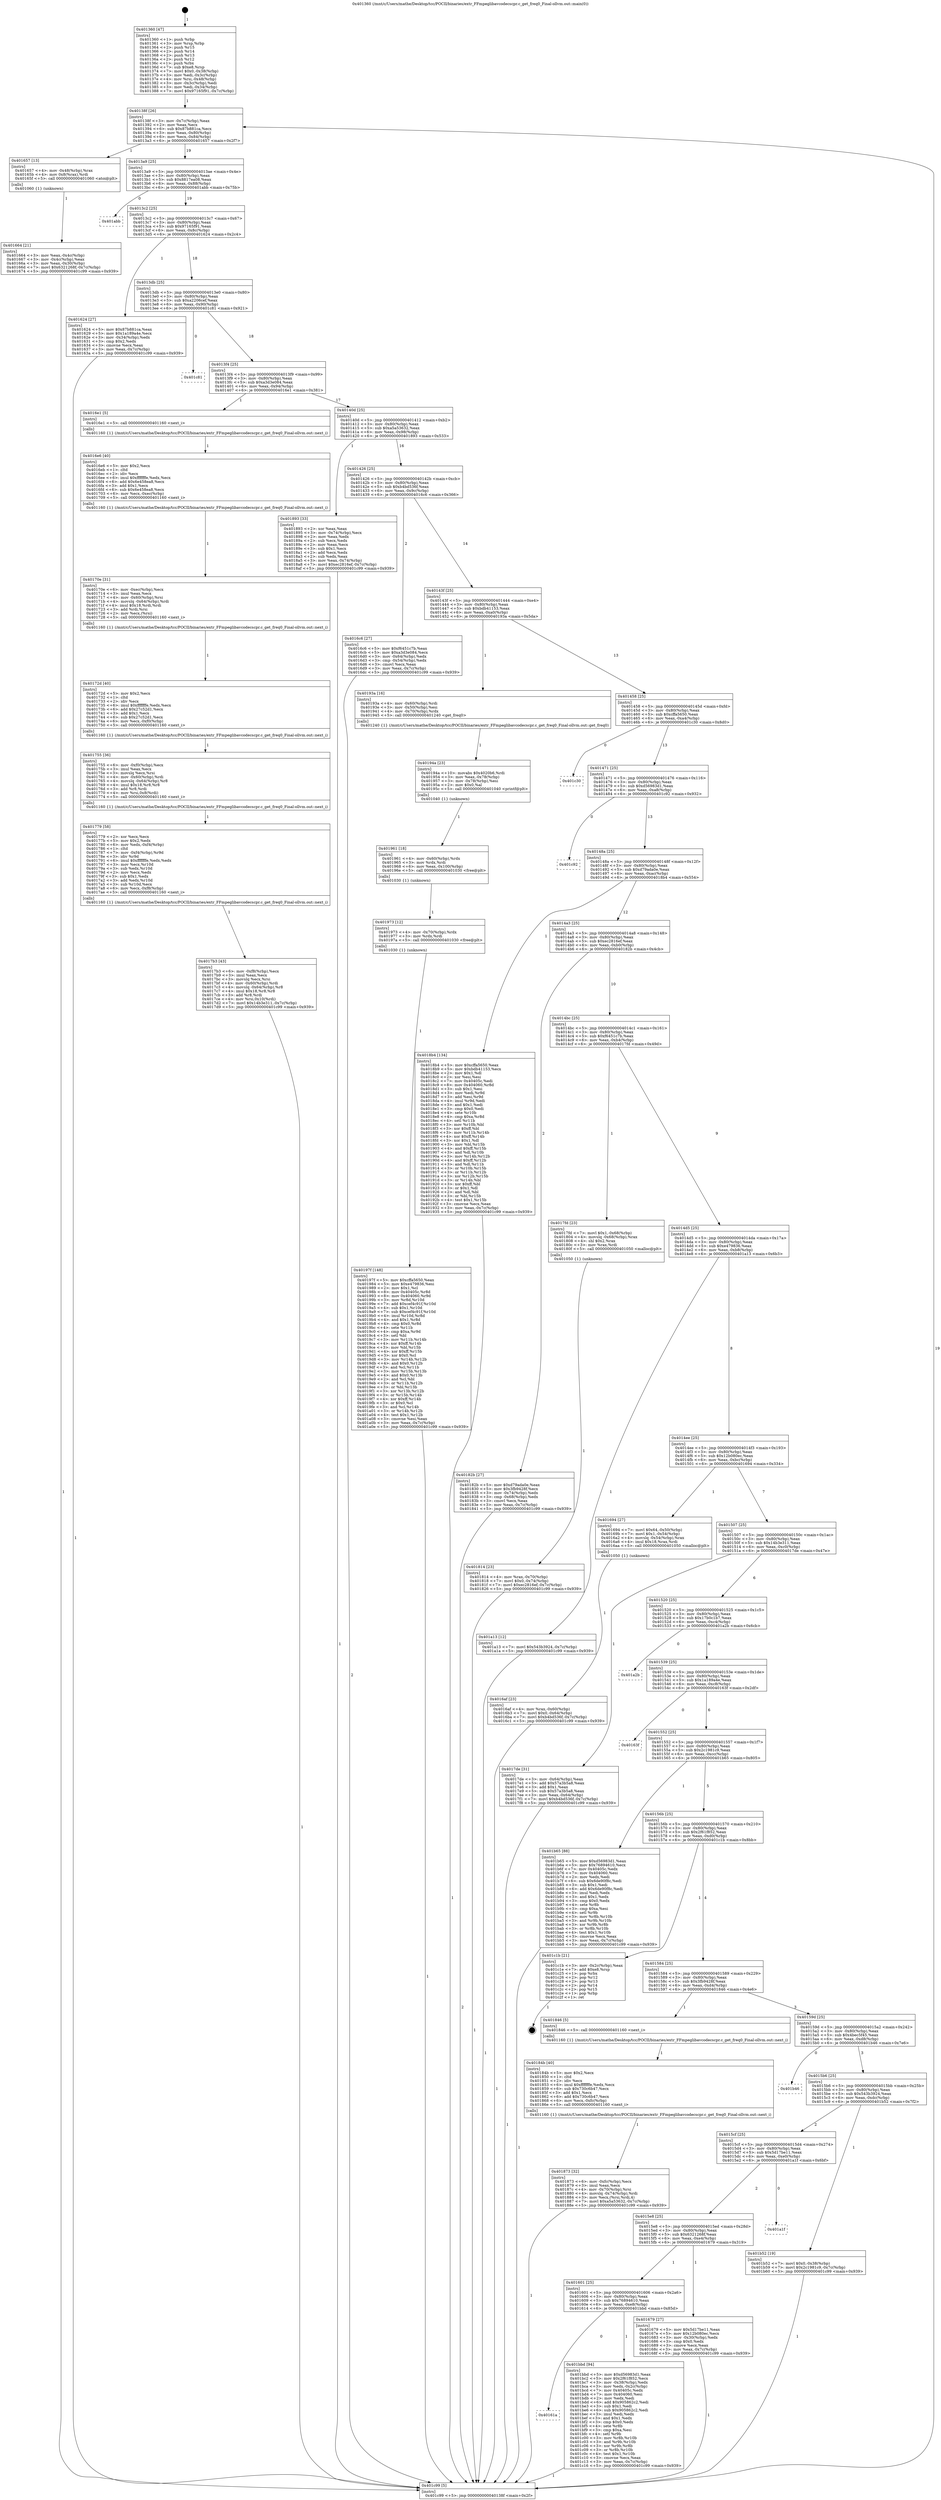digraph "0x401360" {
  label = "0x401360 (/mnt/c/Users/mathe/Desktop/tcc/POCII/binaries/extr_FFmpeglibavcodecscpr.c_get_freq0_Final-ollvm.out::main(0))"
  labelloc = "t"
  node[shape=record]

  Entry [label="",width=0.3,height=0.3,shape=circle,fillcolor=black,style=filled]
  "0x40138f" [label="{
     0x40138f [26]\l
     | [instrs]\l
     &nbsp;&nbsp;0x40138f \<+3\>: mov -0x7c(%rbp),%eax\l
     &nbsp;&nbsp;0x401392 \<+2\>: mov %eax,%ecx\l
     &nbsp;&nbsp;0x401394 \<+6\>: sub $0x87b881ca,%ecx\l
     &nbsp;&nbsp;0x40139a \<+3\>: mov %eax,-0x80(%rbp)\l
     &nbsp;&nbsp;0x40139d \<+6\>: mov %ecx,-0x84(%rbp)\l
     &nbsp;&nbsp;0x4013a3 \<+6\>: je 0000000000401657 \<main+0x2f7\>\l
  }"]
  "0x401657" [label="{
     0x401657 [13]\l
     | [instrs]\l
     &nbsp;&nbsp;0x401657 \<+4\>: mov -0x48(%rbp),%rax\l
     &nbsp;&nbsp;0x40165b \<+4\>: mov 0x8(%rax),%rdi\l
     &nbsp;&nbsp;0x40165f \<+5\>: call 0000000000401060 \<atoi@plt\>\l
     | [calls]\l
     &nbsp;&nbsp;0x401060 \{1\} (unknown)\l
  }"]
  "0x4013a9" [label="{
     0x4013a9 [25]\l
     | [instrs]\l
     &nbsp;&nbsp;0x4013a9 \<+5\>: jmp 00000000004013ae \<main+0x4e\>\l
     &nbsp;&nbsp;0x4013ae \<+3\>: mov -0x80(%rbp),%eax\l
     &nbsp;&nbsp;0x4013b1 \<+5\>: sub $0x8817ea08,%eax\l
     &nbsp;&nbsp;0x4013b6 \<+6\>: mov %eax,-0x88(%rbp)\l
     &nbsp;&nbsp;0x4013bc \<+6\>: je 0000000000401abb \<main+0x75b\>\l
  }"]
  Exit [label="",width=0.3,height=0.3,shape=circle,fillcolor=black,style=filled,peripheries=2]
  "0x401abb" [label="{
     0x401abb\l
  }", style=dashed]
  "0x4013c2" [label="{
     0x4013c2 [25]\l
     | [instrs]\l
     &nbsp;&nbsp;0x4013c2 \<+5\>: jmp 00000000004013c7 \<main+0x67\>\l
     &nbsp;&nbsp;0x4013c7 \<+3\>: mov -0x80(%rbp),%eax\l
     &nbsp;&nbsp;0x4013ca \<+5\>: sub $0x97165f91,%eax\l
     &nbsp;&nbsp;0x4013cf \<+6\>: mov %eax,-0x8c(%rbp)\l
     &nbsp;&nbsp;0x4013d5 \<+6\>: je 0000000000401624 \<main+0x2c4\>\l
  }"]
  "0x40161a" [label="{
     0x40161a\l
  }", style=dashed]
  "0x401624" [label="{
     0x401624 [27]\l
     | [instrs]\l
     &nbsp;&nbsp;0x401624 \<+5\>: mov $0x87b881ca,%eax\l
     &nbsp;&nbsp;0x401629 \<+5\>: mov $0x1a189a4e,%ecx\l
     &nbsp;&nbsp;0x40162e \<+3\>: mov -0x34(%rbp),%edx\l
     &nbsp;&nbsp;0x401631 \<+3\>: cmp $0x2,%edx\l
     &nbsp;&nbsp;0x401634 \<+3\>: cmovne %ecx,%eax\l
     &nbsp;&nbsp;0x401637 \<+3\>: mov %eax,-0x7c(%rbp)\l
     &nbsp;&nbsp;0x40163a \<+5\>: jmp 0000000000401c99 \<main+0x939\>\l
  }"]
  "0x4013db" [label="{
     0x4013db [25]\l
     | [instrs]\l
     &nbsp;&nbsp;0x4013db \<+5\>: jmp 00000000004013e0 \<main+0x80\>\l
     &nbsp;&nbsp;0x4013e0 \<+3\>: mov -0x80(%rbp),%eax\l
     &nbsp;&nbsp;0x4013e3 \<+5\>: sub $0xa2206cef,%eax\l
     &nbsp;&nbsp;0x4013e8 \<+6\>: mov %eax,-0x90(%rbp)\l
     &nbsp;&nbsp;0x4013ee \<+6\>: je 0000000000401c81 \<main+0x921\>\l
  }"]
  "0x401c99" [label="{
     0x401c99 [5]\l
     | [instrs]\l
     &nbsp;&nbsp;0x401c99 \<+5\>: jmp 000000000040138f \<main+0x2f\>\l
  }"]
  "0x401360" [label="{
     0x401360 [47]\l
     | [instrs]\l
     &nbsp;&nbsp;0x401360 \<+1\>: push %rbp\l
     &nbsp;&nbsp;0x401361 \<+3\>: mov %rsp,%rbp\l
     &nbsp;&nbsp;0x401364 \<+2\>: push %r15\l
     &nbsp;&nbsp;0x401366 \<+2\>: push %r14\l
     &nbsp;&nbsp;0x401368 \<+2\>: push %r13\l
     &nbsp;&nbsp;0x40136a \<+2\>: push %r12\l
     &nbsp;&nbsp;0x40136c \<+1\>: push %rbx\l
     &nbsp;&nbsp;0x40136d \<+7\>: sub $0xe8,%rsp\l
     &nbsp;&nbsp;0x401374 \<+7\>: movl $0x0,-0x38(%rbp)\l
     &nbsp;&nbsp;0x40137b \<+3\>: mov %edi,-0x3c(%rbp)\l
     &nbsp;&nbsp;0x40137e \<+4\>: mov %rsi,-0x48(%rbp)\l
     &nbsp;&nbsp;0x401382 \<+3\>: mov -0x3c(%rbp),%edi\l
     &nbsp;&nbsp;0x401385 \<+3\>: mov %edi,-0x34(%rbp)\l
     &nbsp;&nbsp;0x401388 \<+7\>: movl $0x97165f91,-0x7c(%rbp)\l
  }"]
  "0x401664" [label="{
     0x401664 [21]\l
     | [instrs]\l
     &nbsp;&nbsp;0x401664 \<+3\>: mov %eax,-0x4c(%rbp)\l
     &nbsp;&nbsp;0x401667 \<+3\>: mov -0x4c(%rbp),%eax\l
     &nbsp;&nbsp;0x40166a \<+3\>: mov %eax,-0x30(%rbp)\l
     &nbsp;&nbsp;0x40166d \<+7\>: movl $0x6321268f,-0x7c(%rbp)\l
     &nbsp;&nbsp;0x401674 \<+5\>: jmp 0000000000401c99 \<main+0x939\>\l
  }"]
  "0x401bbd" [label="{
     0x401bbd [94]\l
     | [instrs]\l
     &nbsp;&nbsp;0x401bbd \<+5\>: mov $0xd56983d1,%eax\l
     &nbsp;&nbsp;0x401bc2 \<+5\>: mov $0x2f61f852,%ecx\l
     &nbsp;&nbsp;0x401bc7 \<+3\>: mov -0x38(%rbp),%edx\l
     &nbsp;&nbsp;0x401bca \<+3\>: mov %edx,-0x2c(%rbp)\l
     &nbsp;&nbsp;0x401bcd \<+7\>: mov 0x40405c,%edx\l
     &nbsp;&nbsp;0x401bd4 \<+7\>: mov 0x404060,%esi\l
     &nbsp;&nbsp;0x401bdb \<+2\>: mov %edx,%edi\l
     &nbsp;&nbsp;0x401bdd \<+6\>: add $0x905862c2,%edi\l
     &nbsp;&nbsp;0x401be3 \<+3\>: sub $0x1,%edi\l
     &nbsp;&nbsp;0x401be6 \<+6\>: sub $0x905862c2,%edi\l
     &nbsp;&nbsp;0x401bec \<+3\>: imul %edi,%edx\l
     &nbsp;&nbsp;0x401bef \<+3\>: and $0x1,%edx\l
     &nbsp;&nbsp;0x401bf2 \<+3\>: cmp $0x0,%edx\l
     &nbsp;&nbsp;0x401bf5 \<+4\>: sete %r8b\l
     &nbsp;&nbsp;0x401bf9 \<+3\>: cmp $0xa,%esi\l
     &nbsp;&nbsp;0x401bfc \<+4\>: setl %r9b\l
     &nbsp;&nbsp;0x401c00 \<+3\>: mov %r8b,%r10b\l
     &nbsp;&nbsp;0x401c03 \<+3\>: and %r9b,%r10b\l
     &nbsp;&nbsp;0x401c06 \<+3\>: xor %r9b,%r8b\l
     &nbsp;&nbsp;0x401c09 \<+3\>: or %r8b,%r10b\l
     &nbsp;&nbsp;0x401c0c \<+4\>: test $0x1,%r10b\l
     &nbsp;&nbsp;0x401c10 \<+3\>: cmovne %ecx,%eax\l
     &nbsp;&nbsp;0x401c13 \<+3\>: mov %eax,-0x7c(%rbp)\l
     &nbsp;&nbsp;0x401c16 \<+5\>: jmp 0000000000401c99 \<main+0x939\>\l
  }"]
  "0x401c81" [label="{
     0x401c81\l
  }", style=dashed]
  "0x4013f4" [label="{
     0x4013f4 [25]\l
     | [instrs]\l
     &nbsp;&nbsp;0x4013f4 \<+5\>: jmp 00000000004013f9 \<main+0x99\>\l
     &nbsp;&nbsp;0x4013f9 \<+3\>: mov -0x80(%rbp),%eax\l
     &nbsp;&nbsp;0x4013fc \<+5\>: sub $0xa3d3e084,%eax\l
     &nbsp;&nbsp;0x401401 \<+6\>: mov %eax,-0x94(%rbp)\l
     &nbsp;&nbsp;0x401407 \<+6\>: je 00000000004016e1 \<main+0x381\>\l
  }"]
  "0x40197f" [label="{
     0x40197f [148]\l
     | [instrs]\l
     &nbsp;&nbsp;0x40197f \<+5\>: mov $0xcffa5650,%eax\l
     &nbsp;&nbsp;0x401984 \<+5\>: mov $0xe479836,%esi\l
     &nbsp;&nbsp;0x401989 \<+2\>: mov $0x1,%cl\l
     &nbsp;&nbsp;0x40198b \<+8\>: mov 0x40405c,%r8d\l
     &nbsp;&nbsp;0x401993 \<+8\>: mov 0x404060,%r9d\l
     &nbsp;&nbsp;0x40199b \<+3\>: mov %r8d,%r10d\l
     &nbsp;&nbsp;0x40199e \<+7\>: add $0xcef4c91f,%r10d\l
     &nbsp;&nbsp;0x4019a5 \<+4\>: sub $0x1,%r10d\l
     &nbsp;&nbsp;0x4019a9 \<+7\>: sub $0xcef4c91f,%r10d\l
     &nbsp;&nbsp;0x4019b0 \<+4\>: imul %r10d,%r8d\l
     &nbsp;&nbsp;0x4019b4 \<+4\>: and $0x1,%r8d\l
     &nbsp;&nbsp;0x4019b8 \<+4\>: cmp $0x0,%r8d\l
     &nbsp;&nbsp;0x4019bc \<+4\>: sete %r11b\l
     &nbsp;&nbsp;0x4019c0 \<+4\>: cmp $0xa,%r9d\l
     &nbsp;&nbsp;0x4019c4 \<+3\>: setl %bl\l
     &nbsp;&nbsp;0x4019c7 \<+3\>: mov %r11b,%r14b\l
     &nbsp;&nbsp;0x4019ca \<+4\>: xor $0xff,%r14b\l
     &nbsp;&nbsp;0x4019ce \<+3\>: mov %bl,%r15b\l
     &nbsp;&nbsp;0x4019d1 \<+4\>: xor $0xff,%r15b\l
     &nbsp;&nbsp;0x4019d5 \<+3\>: xor $0x0,%cl\l
     &nbsp;&nbsp;0x4019d8 \<+3\>: mov %r14b,%r12b\l
     &nbsp;&nbsp;0x4019db \<+4\>: and $0x0,%r12b\l
     &nbsp;&nbsp;0x4019df \<+3\>: and %cl,%r11b\l
     &nbsp;&nbsp;0x4019e2 \<+3\>: mov %r15b,%r13b\l
     &nbsp;&nbsp;0x4019e5 \<+4\>: and $0x0,%r13b\l
     &nbsp;&nbsp;0x4019e9 \<+2\>: and %cl,%bl\l
     &nbsp;&nbsp;0x4019eb \<+3\>: or %r11b,%r12b\l
     &nbsp;&nbsp;0x4019ee \<+3\>: or %bl,%r13b\l
     &nbsp;&nbsp;0x4019f1 \<+3\>: xor %r13b,%r12b\l
     &nbsp;&nbsp;0x4019f4 \<+3\>: or %r15b,%r14b\l
     &nbsp;&nbsp;0x4019f7 \<+4\>: xor $0xff,%r14b\l
     &nbsp;&nbsp;0x4019fb \<+3\>: or $0x0,%cl\l
     &nbsp;&nbsp;0x4019fe \<+3\>: and %cl,%r14b\l
     &nbsp;&nbsp;0x401a01 \<+3\>: or %r14b,%r12b\l
     &nbsp;&nbsp;0x401a04 \<+4\>: test $0x1,%r12b\l
     &nbsp;&nbsp;0x401a08 \<+3\>: cmovne %esi,%eax\l
     &nbsp;&nbsp;0x401a0b \<+3\>: mov %eax,-0x7c(%rbp)\l
     &nbsp;&nbsp;0x401a0e \<+5\>: jmp 0000000000401c99 \<main+0x939\>\l
  }"]
  "0x4016e1" [label="{
     0x4016e1 [5]\l
     | [instrs]\l
     &nbsp;&nbsp;0x4016e1 \<+5\>: call 0000000000401160 \<next_i\>\l
     | [calls]\l
     &nbsp;&nbsp;0x401160 \{1\} (/mnt/c/Users/mathe/Desktop/tcc/POCII/binaries/extr_FFmpeglibavcodecscpr.c_get_freq0_Final-ollvm.out::next_i)\l
  }"]
  "0x40140d" [label="{
     0x40140d [25]\l
     | [instrs]\l
     &nbsp;&nbsp;0x40140d \<+5\>: jmp 0000000000401412 \<main+0xb2\>\l
     &nbsp;&nbsp;0x401412 \<+3\>: mov -0x80(%rbp),%eax\l
     &nbsp;&nbsp;0x401415 \<+5\>: sub $0xa5a53632,%eax\l
     &nbsp;&nbsp;0x40141a \<+6\>: mov %eax,-0x98(%rbp)\l
     &nbsp;&nbsp;0x401420 \<+6\>: je 0000000000401893 \<main+0x533\>\l
  }"]
  "0x401973" [label="{
     0x401973 [12]\l
     | [instrs]\l
     &nbsp;&nbsp;0x401973 \<+4\>: mov -0x70(%rbp),%rdx\l
     &nbsp;&nbsp;0x401977 \<+3\>: mov %rdx,%rdi\l
     &nbsp;&nbsp;0x40197a \<+5\>: call 0000000000401030 \<free@plt\>\l
     | [calls]\l
     &nbsp;&nbsp;0x401030 \{1\} (unknown)\l
  }"]
  "0x401893" [label="{
     0x401893 [33]\l
     | [instrs]\l
     &nbsp;&nbsp;0x401893 \<+2\>: xor %eax,%eax\l
     &nbsp;&nbsp;0x401895 \<+3\>: mov -0x74(%rbp),%ecx\l
     &nbsp;&nbsp;0x401898 \<+2\>: mov %eax,%edx\l
     &nbsp;&nbsp;0x40189a \<+2\>: sub %ecx,%edx\l
     &nbsp;&nbsp;0x40189c \<+2\>: mov %eax,%ecx\l
     &nbsp;&nbsp;0x40189e \<+3\>: sub $0x1,%ecx\l
     &nbsp;&nbsp;0x4018a1 \<+2\>: add %ecx,%edx\l
     &nbsp;&nbsp;0x4018a3 \<+2\>: sub %edx,%eax\l
     &nbsp;&nbsp;0x4018a5 \<+3\>: mov %eax,-0x74(%rbp)\l
     &nbsp;&nbsp;0x4018a8 \<+7\>: movl $0xec2816ef,-0x7c(%rbp)\l
     &nbsp;&nbsp;0x4018af \<+5\>: jmp 0000000000401c99 \<main+0x939\>\l
  }"]
  "0x401426" [label="{
     0x401426 [25]\l
     | [instrs]\l
     &nbsp;&nbsp;0x401426 \<+5\>: jmp 000000000040142b \<main+0xcb\>\l
     &nbsp;&nbsp;0x40142b \<+3\>: mov -0x80(%rbp),%eax\l
     &nbsp;&nbsp;0x40142e \<+5\>: sub $0xb4bd536f,%eax\l
     &nbsp;&nbsp;0x401433 \<+6\>: mov %eax,-0x9c(%rbp)\l
     &nbsp;&nbsp;0x401439 \<+6\>: je 00000000004016c6 \<main+0x366\>\l
  }"]
  "0x401961" [label="{
     0x401961 [18]\l
     | [instrs]\l
     &nbsp;&nbsp;0x401961 \<+4\>: mov -0x60(%rbp),%rdx\l
     &nbsp;&nbsp;0x401965 \<+3\>: mov %rdx,%rdi\l
     &nbsp;&nbsp;0x401968 \<+6\>: mov %eax,-0x100(%rbp)\l
     &nbsp;&nbsp;0x40196e \<+5\>: call 0000000000401030 \<free@plt\>\l
     | [calls]\l
     &nbsp;&nbsp;0x401030 \{1\} (unknown)\l
  }"]
  "0x4016c6" [label="{
     0x4016c6 [27]\l
     | [instrs]\l
     &nbsp;&nbsp;0x4016c6 \<+5\>: mov $0xf6451c7b,%eax\l
     &nbsp;&nbsp;0x4016cb \<+5\>: mov $0xa3d3e084,%ecx\l
     &nbsp;&nbsp;0x4016d0 \<+3\>: mov -0x64(%rbp),%edx\l
     &nbsp;&nbsp;0x4016d3 \<+3\>: cmp -0x54(%rbp),%edx\l
     &nbsp;&nbsp;0x4016d6 \<+3\>: cmovl %ecx,%eax\l
     &nbsp;&nbsp;0x4016d9 \<+3\>: mov %eax,-0x7c(%rbp)\l
     &nbsp;&nbsp;0x4016dc \<+5\>: jmp 0000000000401c99 \<main+0x939\>\l
  }"]
  "0x40143f" [label="{
     0x40143f [25]\l
     | [instrs]\l
     &nbsp;&nbsp;0x40143f \<+5\>: jmp 0000000000401444 \<main+0xe4\>\l
     &nbsp;&nbsp;0x401444 \<+3\>: mov -0x80(%rbp),%eax\l
     &nbsp;&nbsp;0x401447 \<+5\>: sub $0xbdb41153,%eax\l
     &nbsp;&nbsp;0x40144c \<+6\>: mov %eax,-0xa0(%rbp)\l
     &nbsp;&nbsp;0x401452 \<+6\>: je 000000000040193a \<main+0x5da\>\l
  }"]
  "0x40194a" [label="{
     0x40194a [23]\l
     | [instrs]\l
     &nbsp;&nbsp;0x40194a \<+10\>: movabs $0x4020b6,%rdi\l
     &nbsp;&nbsp;0x401954 \<+3\>: mov %eax,-0x78(%rbp)\l
     &nbsp;&nbsp;0x401957 \<+3\>: mov -0x78(%rbp),%esi\l
     &nbsp;&nbsp;0x40195a \<+2\>: mov $0x0,%al\l
     &nbsp;&nbsp;0x40195c \<+5\>: call 0000000000401040 \<printf@plt\>\l
     | [calls]\l
     &nbsp;&nbsp;0x401040 \{1\} (unknown)\l
  }"]
  "0x40193a" [label="{
     0x40193a [16]\l
     | [instrs]\l
     &nbsp;&nbsp;0x40193a \<+4\>: mov -0x60(%rbp),%rdi\l
     &nbsp;&nbsp;0x40193e \<+3\>: mov -0x50(%rbp),%esi\l
     &nbsp;&nbsp;0x401941 \<+4\>: mov -0x70(%rbp),%rdx\l
     &nbsp;&nbsp;0x401945 \<+5\>: call 0000000000401240 \<get_freq0\>\l
     | [calls]\l
     &nbsp;&nbsp;0x401240 \{1\} (/mnt/c/Users/mathe/Desktop/tcc/POCII/binaries/extr_FFmpeglibavcodecscpr.c_get_freq0_Final-ollvm.out::get_freq0)\l
  }"]
  "0x401458" [label="{
     0x401458 [25]\l
     | [instrs]\l
     &nbsp;&nbsp;0x401458 \<+5\>: jmp 000000000040145d \<main+0xfd\>\l
     &nbsp;&nbsp;0x40145d \<+3\>: mov -0x80(%rbp),%eax\l
     &nbsp;&nbsp;0x401460 \<+5\>: sub $0xcffa5650,%eax\l
     &nbsp;&nbsp;0x401465 \<+6\>: mov %eax,-0xa4(%rbp)\l
     &nbsp;&nbsp;0x40146b \<+6\>: je 0000000000401c30 \<main+0x8d0\>\l
  }"]
  "0x401873" [label="{
     0x401873 [32]\l
     | [instrs]\l
     &nbsp;&nbsp;0x401873 \<+6\>: mov -0xfc(%rbp),%ecx\l
     &nbsp;&nbsp;0x401879 \<+3\>: imul %eax,%ecx\l
     &nbsp;&nbsp;0x40187c \<+4\>: mov -0x70(%rbp),%rsi\l
     &nbsp;&nbsp;0x401880 \<+4\>: movslq -0x74(%rbp),%rdi\l
     &nbsp;&nbsp;0x401884 \<+3\>: mov %ecx,(%rsi,%rdi,4)\l
     &nbsp;&nbsp;0x401887 \<+7\>: movl $0xa5a53632,-0x7c(%rbp)\l
     &nbsp;&nbsp;0x40188e \<+5\>: jmp 0000000000401c99 \<main+0x939\>\l
  }"]
  "0x401c30" [label="{
     0x401c30\l
  }", style=dashed]
  "0x401471" [label="{
     0x401471 [25]\l
     | [instrs]\l
     &nbsp;&nbsp;0x401471 \<+5\>: jmp 0000000000401476 \<main+0x116\>\l
     &nbsp;&nbsp;0x401476 \<+3\>: mov -0x80(%rbp),%eax\l
     &nbsp;&nbsp;0x401479 \<+5\>: sub $0xd56983d1,%eax\l
     &nbsp;&nbsp;0x40147e \<+6\>: mov %eax,-0xa8(%rbp)\l
     &nbsp;&nbsp;0x401484 \<+6\>: je 0000000000401c92 \<main+0x932\>\l
  }"]
  "0x40184b" [label="{
     0x40184b [40]\l
     | [instrs]\l
     &nbsp;&nbsp;0x40184b \<+5\>: mov $0x2,%ecx\l
     &nbsp;&nbsp;0x401850 \<+1\>: cltd\l
     &nbsp;&nbsp;0x401851 \<+2\>: idiv %ecx\l
     &nbsp;&nbsp;0x401853 \<+6\>: imul $0xfffffffe,%edx,%ecx\l
     &nbsp;&nbsp;0x401859 \<+6\>: sub $0x730c6b47,%ecx\l
     &nbsp;&nbsp;0x40185f \<+3\>: add $0x1,%ecx\l
     &nbsp;&nbsp;0x401862 \<+6\>: add $0x730c6b47,%ecx\l
     &nbsp;&nbsp;0x401868 \<+6\>: mov %ecx,-0xfc(%rbp)\l
     &nbsp;&nbsp;0x40186e \<+5\>: call 0000000000401160 \<next_i\>\l
     | [calls]\l
     &nbsp;&nbsp;0x401160 \{1\} (/mnt/c/Users/mathe/Desktop/tcc/POCII/binaries/extr_FFmpeglibavcodecscpr.c_get_freq0_Final-ollvm.out::next_i)\l
  }"]
  "0x401c92" [label="{
     0x401c92\l
  }", style=dashed]
  "0x40148a" [label="{
     0x40148a [25]\l
     | [instrs]\l
     &nbsp;&nbsp;0x40148a \<+5\>: jmp 000000000040148f \<main+0x12f\>\l
     &nbsp;&nbsp;0x40148f \<+3\>: mov -0x80(%rbp),%eax\l
     &nbsp;&nbsp;0x401492 \<+5\>: sub $0xd79ada0e,%eax\l
     &nbsp;&nbsp;0x401497 \<+6\>: mov %eax,-0xac(%rbp)\l
     &nbsp;&nbsp;0x40149d \<+6\>: je 00000000004018b4 \<main+0x554\>\l
  }"]
  "0x401814" [label="{
     0x401814 [23]\l
     | [instrs]\l
     &nbsp;&nbsp;0x401814 \<+4\>: mov %rax,-0x70(%rbp)\l
     &nbsp;&nbsp;0x401818 \<+7\>: movl $0x0,-0x74(%rbp)\l
     &nbsp;&nbsp;0x40181f \<+7\>: movl $0xec2816ef,-0x7c(%rbp)\l
     &nbsp;&nbsp;0x401826 \<+5\>: jmp 0000000000401c99 \<main+0x939\>\l
  }"]
  "0x4018b4" [label="{
     0x4018b4 [134]\l
     | [instrs]\l
     &nbsp;&nbsp;0x4018b4 \<+5\>: mov $0xcffa5650,%eax\l
     &nbsp;&nbsp;0x4018b9 \<+5\>: mov $0xbdb41153,%ecx\l
     &nbsp;&nbsp;0x4018be \<+2\>: mov $0x1,%dl\l
     &nbsp;&nbsp;0x4018c0 \<+2\>: xor %esi,%esi\l
     &nbsp;&nbsp;0x4018c2 \<+7\>: mov 0x40405c,%edi\l
     &nbsp;&nbsp;0x4018c9 \<+8\>: mov 0x404060,%r8d\l
     &nbsp;&nbsp;0x4018d1 \<+3\>: sub $0x1,%esi\l
     &nbsp;&nbsp;0x4018d4 \<+3\>: mov %edi,%r9d\l
     &nbsp;&nbsp;0x4018d7 \<+3\>: add %esi,%r9d\l
     &nbsp;&nbsp;0x4018da \<+4\>: imul %r9d,%edi\l
     &nbsp;&nbsp;0x4018de \<+3\>: and $0x1,%edi\l
     &nbsp;&nbsp;0x4018e1 \<+3\>: cmp $0x0,%edi\l
     &nbsp;&nbsp;0x4018e4 \<+4\>: sete %r10b\l
     &nbsp;&nbsp;0x4018e8 \<+4\>: cmp $0xa,%r8d\l
     &nbsp;&nbsp;0x4018ec \<+4\>: setl %r11b\l
     &nbsp;&nbsp;0x4018f0 \<+3\>: mov %r10b,%bl\l
     &nbsp;&nbsp;0x4018f3 \<+3\>: xor $0xff,%bl\l
     &nbsp;&nbsp;0x4018f6 \<+3\>: mov %r11b,%r14b\l
     &nbsp;&nbsp;0x4018f9 \<+4\>: xor $0xff,%r14b\l
     &nbsp;&nbsp;0x4018fd \<+3\>: xor $0x1,%dl\l
     &nbsp;&nbsp;0x401900 \<+3\>: mov %bl,%r15b\l
     &nbsp;&nbsp;0x401903 \<+4\>: and $0xff,%r15b\l
     &nbsp;&nbsp;0x401907 \<+3\>: and %dl,%r10b\l
     &nbsp;&nbsp;0x40190a \<+3\>: mov %r14b,%r12b\l
     &nbsp;&nbsp;0x40190d \<+4\>: and $0xff,%r12b\l
     &nbsp;&nbsp;0x401911 \<+3\>: and %dl,%r11b\l
     &nbsp;&nbsp;0x401914 \<+3\>: or %r10b,%r15b\l
     &nbsp;&nbsp;0x401917 \<+3\>: or %r11b,%r12b\l
     &nbsp;&nbsp;0x40191a \<+3\>: xor %r12b,%r15b\l
     &nbsp;&nbsp;0x40191d \<+3\>: or %r14b,%bl\l
     &nbsp;&nbsp;0x401920 \<+3\>: xor $0xff,%bl\l
     &nbsp;&nbsp;0x401923 \<+3\>: or $0x1,%dl\l
     &nbsp;&nbsp;0x401926 \<+2\>: and %dl,%bl\l
     &nbsp;&nbsp;0x401928 \<+3\>: or %bl,%r15b\l
     &nbsp;&nbsp;0x40192b \<+4\>: test $0x1,%r15b\l
     &nbsp;&nbsp;0x40192f \<+3\>: cmovne %ecx,%eax\l
     &nbsp;&nbsp;0x401932 \<+3\>: mov %eax,-0x7c(%rbp)\l
     &nbsp;&nbsp;0x401935 \<+5\>: jmp 0000000000401c99 \<main+0x939\>\l
  }"]
  "0x4014a3" [label="{
     0x4014a3 [25]\l
     | [instrs]\l
     &nbsp;&nbsp;0x4014a3 \<+5\>: jmp 00000000004014a8 \<main+0x148\>\l
     &nbsp;&nbsp;0x4014a8 \<+3\>: mov -0x80(%rbp),%eax\l
     &nbsp;&nbsp;0x4014ab \<+5\>: sub $0xec2816ef,%eax\l
     &nbsp;&nbsp;0x4014b0 \<+6\>: mov %eax,-0xb0(%rbp)\l
     &nbsp;&nbsp;0x4014b6 \<+6\>: je 000000000040182b \<main+0x4cb\>\l
  }"]
  "0x4017b3" [label="{
     0x4017b3 [43]\l
     | [instrs]\l
     &nbsp;&nbsp;0x4017b3 \<+6\>: mov -0xf8(%rbp),%ecx\l
     &nbsp;&nbsp;0x4017b9 \<+3\>: imul %eax,%ecx\l
     &nbsp;&nbsp;0x4017bc \<+3\>: movslq %ecx,%rsi\l
     &nbsp;&nbsp;0x4017bf \<+4\>: mov -0x60(%rbp),%rdi\l
     &nbsp;&nbsp;0x4017c3 \<+4\>: movslq -0x64(%rbp),%r8\l
     &nbsp;&nbsp;0x4017c7 \<+4\>: imul $0x18,%r8,%r8\l
     &nbsp;&nbsp;0x4017cb \<+3\>: add %r8,%rdi\l
     &nbsp;&nbsp;0x4017ce \<+4\>: mov %rsi,0x10(%rdi)\l
     &nbsp;&nbsp;0x4017d2 \<+7\>: movl $0x14b3e311,-0x7c(%rbp)\l
     &nbsp;&nbsp;0x4017d9 \<+5\>: jmp 0000000000401c99 \<main+0x939\>\l
  }"]
  "0x40182b" [label="{
     0x40182b [27]\l
     | [instrs]\l
     &nbsp;&nbsp;0x40182b \<+5\>: mov $0xd79ada0e,%eax\l
     &nbsp;&nbsp;0x401830 \<+5\>: mov $0x3fb9428f,%ecx\l
     &nbsp;&nbsp;0x401835 \<+3\>: mov -0x74(%rbp),%edx\l
     &nbsp;&nbsp;0x401838 \<+3\>: cmp -0x68(%rbp),%edx\l
     &nbsp;&nbsp;0x40183b \<+3\>: cmovl %ecx,%eax\l
     &nbsp;&nbsp;0x40183e \<+3\>: mov %eax,-0x7c(%rbp)\l
     &nbsp;&nbsp;0x401841 \<+5\>: jmp 0000000000401c99 \<main+0x939\>\l
  }"]
  "0x4014bc" [label="{
     0x4014bc [25]\l
     | [instrs]\l
     &nbsp;&nbsp;0x4014bc \<+5\>: jmp 00000000004014c1 \<main+0x161\>\l
     &nbsp;&nbsp;0x4014c1 \<+3\>: mov -0x80(%rbp),%eax\l
     &nbsp;&nbsp;0x4014c4 \<+5\>: sub $0xf6451c7b,%eax\l
     &nbsp;&nbsp;0x4014c9 \<+6\>: mov %eax,-0xb4(%rbp)\l
     &nbsp;&nbsp;0x4014cf \<+6\>: je 00000000004017fd \<main+0x49d\>\l
  }"]
  "0x401779" [label="{
     0x401779 [58]\l
     | [instrs]\l
     &nbsp;&nbsp;0x401779 \<+2\>: xor %ecx,%ecx\l
     &nbsp;&nbsp;0x40177b \<+5\>: mov $0x2,%edx\l
     &nbsp;&nbsp;0x401780 \<+6\>: mov %edx,-0xf4(%rbp)\l
     &nbsp;&nbsp;0x401786 \<+1\>: cltd\l
     &nbsp;&nbsp;0x401787 \<+7\>: mov -0xf4(%rbp),%r9d\l
     &nbsp;&nbsp;0x40178e \<+3\>: idiv %r9d\l
     &nbsp;&nbsp;0x401791 \<+6\>: imul $0xfffffffe,%edx,%edx\l
     &nbsp;&nbsp;0x401797 \<+3\>: mov %ecx,%r10d\l
     &nbsp;&nbsp;0x40179a \<+3\>: sub %edx,%r10d\l
     &nbsp;&nbsp;0x40179d \<+2\>: mov %ecx,%edx\l
     &nbsp;&nbsp;0x40179f \<+3\>: sub $0x1,%edx\l
     &nbsp;&nbsp;0x4017a2 \<+3\>: add %edx,%r10d\l
     &nbsp;&nbsp;0x4017a5 \<+3\>: sub %r10d,%ecx\l
     &nbsp;&nbsp;0x4017a8 \<+6\>: mov %ecx,-0xf8(%rbp)\l
     &nbsp;&nbsp;0x4017ae \<+5\>: call 0000000000401160 \<next_i\>\l
     | [calls]\l
     &nbsp;&nbsp;0x401160 \{1\} (/mnt/c/Users/mathe/Desktop/tcc/POCII/binaries/extr_FFmpeglibavcodecscpr.c_get_freq0_Final-ollvm.out::next_i)\l
  }"]
  "0x4017fd" [label="{
     0x4017fd [23]\l
     | [instrs]\l
     &nbsp;&nbsp;0x4017fd \<+7\>: movl $0x1,-0x68(%rbp)\l
     &nbsp;&nbsp;0x401804 \<+4\>: movslq -0x68(%rbp),%rax\l
     &nbsp;&nbsp;0x401808 \<+4\>: shl $0x2,%rax\l
     &nbsp;&nbsp;0x40180c \<+3\>: mov %rax,%rdi\l
     &nbsp;&nbsp;0x40180f \<+5\>: call 0000000000401050 \<malloc@plt\>\l
     | [calls]\l
     &nbsp;&nbsp;0x401050 \{1\} (unknown)\l
  }"]
  "0x4014d5" [label="{
     0x4014d5 [25]\l
     | [instrs]\l
     &nbsp;&nbsp;0x4014d5 \<+5\>: jmp 00000000004014da \<main+0x17a\>\l
     &nbsp;&nbsp;0x4014da \<+3\>: mov -0x80(%rbp),%eax\l
     &nbsp;&nbsp;0x4014dd \<+5\>: sub $0xe479836,%eax\l
     &nbsp;&nbsp;0x4014e2 \<+6\>: mov %eax,-0xb8(%rbp)\l
     &nbsp;&nbsp;0x4014e8 \<+6\>: je 0000000000401a13 \<main+0x6b3\>\l
  }"]
  "0x401755" [label="{
     0x401755 [36]\l
     | [instrs]\l
     &nbsp;&nbsp;0x401755 \<+6\>: mov -0xf0(%rbp),%ecx\l
     &nbsp;&nbsp;0x40175b \<+3\>: imul %eax,%ecx\l
     &nbsp;&nbsp;0x40175e \<+3\>: movslq %ecx,%rsi\l
     &nbsp;&nbsp;0x401761 \<+4\>: mov -0x60(%rbp),%rdi\l
     &nbsp;&nbsp;0x401765 \<+4\>: movslq -0x64(%rbp),%r8\l
     &nbsp;&nbsp;0x401769 \<+4\>: imul $0x18,%r8,%r8\l
     &nbsp;&nbsp;0x40176d \<+3\>: add %r8,%rdi\l
     &nbsp;&nbsp;0x401770 \<+4\>: mov %rsi,0x8(%rdi)\l
     &nbsp;&nbsp;0x401774 \<+5\>: call 0000000000401160 \<next_i\>\l
     | [calls]\l
     &nbsp;&nbsp;0x401160 \{1\} (/mnt/c/Users/mathe/Desktop/tcc/POCII/binaries/extr_FFmpeglibavcodecscpr.c_get_freq0_Final-ollvm.out::next_i)\l
  }"]
  "0x401a13" [label="{
     0x401a13 [12]\l
     | [instrs]\l
     &nbsp;&nbsp;0x401a13 \<+7\>: movl $0x543b3924,-0x7c(%rbp)\l
     &nbsp;&nbsp;0x401a1a \<+5\>: jmp 0000000000401c99 \<main+0x939\>\l
  }"]
  "0x4014ee" [label="{
     0x4014ee [25]\l
     | [instrs]\l
     &nbsp;&nbsp;0x4014ee \<+5\>: jmp 00000000004014f3 \<main+0x193\>\l
     &nbsp;&nbsp;0x4014f3 \<+3\>: mov -0x80(%rbp),%eax\l
     &nbsp;&nbsp;0x4014f6 \<+5\>: sub $0x12b080ec,%eax\l
     &nbsp;&nbsp;0x4014fb \<+6\>: mov %eax,-0xbc(%rbp)\l
     &nbsp;&nbsp;0x401501 \<+6\>: je 0000000000401694 \<main+0x334\>\l
  }"]
  "0x40172d" [label="{
     0x40172d [40]\l
     | [instrs]\l
     &nbsp;&nbsp;0x40172d \<+5\>: mov $0x2,%ecx\l
     &nbsp;&nbsp;0x401732 \<+1\>: cltd\l
     &nbsp;&nbsp;0x401733 \<+2\>: idiv %ecx\l
     &nbsp;&nbsp;0x401735 \<+6\>: imul $0xfffffffe,%edx,%ecx\l
     &nbsp;&nbsp;0x40173b \<+6\>: add $0x27c52d1,%ecx\l
     &nbsp;&nbsp;0x401741 \<+3\>: add $0x1,%ecx\l
     &nbsp;&nbsp;0x401744 \<+6\>: sub $0x27c52d1,%ecx\l
     &nbsp;&nbsp;0x40174a \<+6\>: mov %ecx,-0xf0(%rbp)\l
     &nbsp;&nbsp;0x401750 \<+5\>: call 0000000000401160 \<next_i\>\l
     | [calls]\l
     &nbsp;&nbsp;0x401160 \{1\} (/mnt/c/Users/mathe/Desktop/tcc/POCII/binaries/extr_FFmpeglibavcodecscpr.c_get_freq0_Final-ollvm.out::next_i)\l
  }"]
  "0x401694" [label="{
     0x401694 [27]\l
     | [instrs]\l
     &nbsp;&nbsp;0x401694 \<+7\>: movl $0x64,-0x50(%rbp)\l
     &nbsp;&nbsp;0x40169b \<+7\>: movl $0x1,-0x54(%rbp)\l
     &nbsp;&nbsp;0x4016a2 \<+4\>: movslq -0x54(%rbp),%rax\l
     &nbsp;&nbsp;0x4016a6 \<+4\>: imul $0x18,%rax,%rdi\l
     &nbsp;&nbsp;0x4016aa \<+5\>: call 0000000000401050 \<malloc@plt\>\l
     | [calls]\l
     &nbsp;&nbsp;0x401050 \{1\} (unknown)\l
  }"]
  "0x401507" [label="{
     0x401507 [25]\l
     | [instrs]\l
     &nbsp;&nbsp;0x401507 \<+5\>: jmp 000000000040150c \<main+0x1ac\>\l
     &nbsp;&nbsp;0x40150c \<+3\>: mov -0x80(%rbp),%eax\l
     &nbsp;&nbsp;0x40150f \<+5\>: sub $0x14b3e311,%eax\l
     &nbsp;&nbsp;0x401514 \<+6\>: mov %eax,-0xc0(%rbp)\l
     &nbsp;&nbsp;0x40151a \<+6\>: je 00000000004017de \<main+0x47e\>\l
  }"]
  "0x40170e" [label="{
     0x40170e [31]\l
     | [instrs]\l
     &nbsp;&nbsp;0x40170e \<+6\>: mov -0xec(%rbp),%ecx\l
     &nbsp;&nbsp;0x401714 \<+3\>: imul %eax,%ecx\l
     &nbsp;&nbsp;0x401717 \<+4\>: mov -0x60(%rbp),%rsi\l
     &nbsp;&nbsp;0x40171b \<+4\>: movslq -0x64(%rbp),%rdi\l
     &nbsp;&nbsp;0x40171f \<+4\>: imul $0x18,%rdi,%rdi\l
     &nbsp;&nbsp;0x401723 \<+3\>: add %rdi,%rsi\l
     &nbsp;&nbsp;0x401726 \<+2\>: mov %ecx,(%rsi)\l
     &nbsp;&nbsp;0x401728 \<+5\>: call 0000000000401160 \<next_i\>\l
     | [calls]\l
     &nbsp;&nbsp;0x401160 \{1\} (/mnt/c/Users/mathe/Desktop/tcc/POCII/binaries/extr_FFmpeglibavcodecscpr.c_get_freq0_Final-ollvm.out::next_i)\l
  }"]
  "0x4017de" [label="{
     0x4017de [31]\l
     | [instrs]\l
     &nbsp;&nbsp;0x4017de \<+3\>: mov -0x64(%rbp),%eax\l
     &nbsp;&nbsp;0x4017e1 \<+5\>: add $0x57a3b5a8,%eax\l
     &nbsp;&nbsp;0x4017e6 \<+3\>: add $0x1,%eax\l
     &nbsp;&nbsp;0x4017e9 \<+5\>: sub $0x57a3b5a8,%eax\l
     &nbsp;&nbsp;0x4017ee \<+3\>: mov %eax,-0x64(%rbp)\l
     &nbsp;&nbsp;0x4017f1 \<+7\>: movl $0xb4bd536f,-0x7c(%rbp)\l
     &nbsp;&nbsp;0x4017f8 \<+5\>: jmp 0000000000401c99 \<main+0x939\>\l
  }"]
  "0x401520" [label="{
     0x401520 [25]\l
     | [instrs]\l
     &nbsp;&nbsp;0x401520 \<+5\>: jmp 0000000000401525 \<main+0x1c5\>\l
     &nbsp;&nbsp;0x401525 \<+3\>: mov -0x80(%rbp),%eax\l
     &nbsp;&nbsp;0x401528 \<+5\>: sub $0x17b0c1b7,%eax\l
     &nbsp;&nbsp;0x40152d \<+6\>: mov %eax,-0xc4(%rbp)\l
     &nbsp;&nbsp;0x401533 \<+6\>: je 0000000000401a2b \<main+0x6cb\>\l
  }"]
  "0x4016e6" [label="{
     0x4016e6 [40]\l
     | [instrs]\l
     &nbsp;&nbsp;0x4016e6 \<+5\>: mov $0x2,%ecx\l
     &nbsp;&nbsp;0x4016eb \<+1\>: cltd\l
     &nbsp;&nbsp;0x4016ec \<+2\>: idiv %ecx\l
     &nbsp;&nbsp;0x4016ee \<+6\>: imul $0xfffffffe,%edx,%ecx\l
     &nbsp;&nbsp;0x4016f4 \<+6\>: add $0x6e458ea8,%ecx\l
     &nbsp;&nbsp;0x4016fa \<+3\>: add $0x1,%ecx\l
     &nbsp;&nbsp;0x4016fd \<+6\>: sub $0x6e458ea8,%ecx\l
     &nbsp;&nbsp;0x401703 \<+6\>: mov %ecx,-0xec(%rbp)\l
     &nbsp;&nbsp;0x401709 \<+5\>: call 0000000000401160 \<next_i\>\l
     | [calls]\l
     &nbsp;&nbsp;0x401160 \{1\} (/mnt/c/Users/mathe/Desktop/tcc/POCII/binaries/extr_FFmpeglibavcodecscpr.c_get_freq0_Final-ollvm.out::next_i)\l
  }"]
  "0x401a2b" [label="{
     0x401a2b\l
  }", style=dashed]
  "0x401539" [label="{
     0x401539 [25]\l
     | [instrs]\l
     &nbsp;&nbsp;0x401539 \<+5\>: jmp 000000000040153e \<main+0x1de\>\l
     &nbsp;&nbsp;0x40153e \<+3\>: mov -0x80(%rbp),%eax\l
     &nbsp;&nbsp;0x401541 \<+5\>: sub $0x1a189a4e,%eax\l
     &nbsp;&nbsp;0x401546 \<+6\>: mov %eax,-0xc8(%rbp)\l
     &nbsp;&nbsp;0x40154c \<+6\>: je 000000000040163f \<main+0x2df\>\l
  }"]
  "0x4016af" [label="{
     0x4016af [23]\l
     | [instrs]\l
     &nbsp;&nbsp;0x4016af \<+4\>: mov %rax,-0x60(%rbp)\l
     &nbsp;&nbsp;0x4016b3 \<+7\>: movl $0x0,-0x64(%rbp)\l
     &nbsp;&nbsp;0x4016ba \<+7\>: movl $0xb4bd536f,-0x7c(%rbp)\l
     &nbsp;&nbsp;0x4016c1 \<+5\>: jmp 0000000000401c99 \<main+0x939\>\l
  }"]
  "0x40163f" [label="{
     0x40163f\l
  }", style=dashed]
  "0x401552" [label="{
     0x401552 [25]\l
     | [instrs]\l
     &nbsp;&nbsp;0x401552 \<+5\>: jmp 0000000000401557 \<main+0x1f7\>\l
     &nbsp;&nbsp;0x401557 \<+3\>: mov -0x80(%rbp),%eax\l
     &nbsp;&nbsp;0x40155a \<+5\>: sub $0x2c1981c9,%eax\l
     &nbsp;&nbsp;0x40155f \<+6\>: mov %eax,-0xcc(%rbp)\l
     &nbsp;&nbsp;0x401565 \<+6\>: je 0000000000401b65 \<main+0x805\>\l
  }"]
  "0x401601" [label="{
     0x401601 [25]\l
     | [instrs]\l
     &nbsp;&nbsp;0x401601 \<+5\>: jmp 0000000000401606 \<main+0x2a6\>\l
     &nbsp;&nbsp;0x401606 \<+3\>: mov -0x80(%rbp),%eax\l
     &nbsp;&nbsp;0x401609 \<+5\>: sub $0x76894610,%eax\l
     &nbsp;&nbsp;0x40160e \<+6\>: mov %eax,-0xe8(%rbp)\l
     &nbsp;&nbsp;0x401614 \<+6\>: je 0000000000401bbd \<main+0x85d\>\l
  }"]
  "0x401b65" [label="{
     0x401b65 [88]\l
     | [instrs]\l
     &nbsp;&nbsp;0x401b65 \<+5\>: mov $0xd56983d1,%eax\l
     &nbsp;&nbsp;0x401b6a \<+5\>: mov $0x76894610,%ecx\l
     &nbsp;&nbsp;0x401b6f \<+7\>: mov 0x40405c,%edx\l
     &nbsp;&nbsp;0x401b76 \<+7\>: mov 0x404060,%esi\l
     &nbsp;&nbsp;0x401b7d \<+2\>: mov %edx,%edi\l
     &nbsp;&nbsp;0x401b7f \<+6\>: sub $0x6de90f8c,%edi\l
     &nbsp;&nbsp;0x401b85 \<+3\>: sub $0x1,%edi\l
     &nbsp;&nbsp;0x401b88 \<+6\>: add $0x6de90f8c,%edi\l
     &nbsp;&nbsp;0x401b8e \<+3\>: imul %edi,%edx\l
     &nbsp;&nbsp;0x401b91 \<+3\>: and $0x1,%edx\l
     &nbsp;&nbsp;0x401b94 \<+3\>: cmp $0x0,%edx\l
     &nbsp;&nbsp;0x401b97 \<+4\>: sete %r8b\l
     &nbsp;&nbsp;0x401b9b \<+3\>: cmp $0xa,%esi\l
     &nbsp;&nbsp;0x401b9e \<+4\>: setl %r9b\l
     &nbsp;&nbsp;0x401ba2 \<+3\>: mov %r8b,%r10b\l
     &nbsp;&nbsp;0x401ba5 \<+3\>: and %r9b,%r10b\l
     &nbsp;&nbsp;0x401ba8 \<+3\>: xor %r9b,%r8b\l
     &nbsp;&nbsp;0x401bab \<+3\>: or %r8b,%r10b\l
     &nbsp;&nbsp;0x401bae \<+4\>: test $0x1,%r10b\l
     &nbsp;&nbsp;0x401bb2 \<+3\>: cmovne %ecx,%eax\l
     &nbsp;&nbsp;0x401bb5 \<+3\>: mov %eax,-0x7c(%rbp)\l
     &nbsp;&nbsp;0x401bb8 \<+5\>: jmp 0000000000401c99 \<main+0x939\>\l
  }"]
  "0x40156b" [label="{
     0x40156b [25]\l
     | [instrs]\l
     &nbsp;&nbsp;0x40156b \<+5\>: jmp 0000000000401570 \<main+0x210\>\l
     &nbsp;&nbsp;0x401570 \<+3\>: mov -0x80(%rbp),%eax\l
     &nbsp;&nbsp;0x401573 \<+5\>: sub $0x2f61f852,%eax\l
     &nbsp;&nbsp;0x401578 \<+6\>: mov %eax,-0xd0(%rbp)\l
     &nbsp;&nbsp;0x40157e \<+6\>: je 0000000000401c1b \<main+0x8bb\>\l
  }"]
  "0x401679" [label="{
     0x401679 [27]\l
     | [instrs]\l
     &nbsp;&nbsp;0x401679 \<+5\>: mov $0x5d17be11,%eax\l
     &nbsp;&nbsp;0x40167e \<+5\>: mov $0x12b080ec,%ecx\l
     &nbsp;&nbsp;0x401683 \<+3\>: mov -0x30(%rbp),%edx\l
     &nbsp;&nbsp;0x401686 \<+3\>: cmp $0x0,%edx\l
     &nbsp;&nbsp;0x401689 \<+3\>: cmove %ecx,%eax\l
     &nbsp;&nbsp;0x40168c \<+3\>: mov %eax,-0x7c(%rbp)\l
     &nbsp;&nbsp;0x40168f \<+5\>: jmp 0000000000401c99 \<main+0x939\>\l
  }"]
  "0x401c1b" [label="{
     0x401c1b [21]\l
     | [instrs]\l
     &nbsp;&nbsp;0x401c1b \<+3\>: mov -0x2c(%rbp),%eax\l
     &nbsp;&nbsp;0x401c1e \<+7\>: add $0xe8,%rsp\l
     &nbsp;&nbsp;0x401c25 \<+1\>: pop %rbx\l
     &nbsp;&nbsp;0x401c26 \<+2\>: pop %r12\l
     &nbsp;&nbsp;0x401c28 \<+2\>: pop %r13\l
     &nbsp;&nbsp;0x401c2a \<+2\>: pop %r14\l
     &nbsp;&nbsp;0x401c2c \<+2\>: pop %r15\l
     &nbsp;&nbsp;0x401c2e \<+1\>: pop %rbp\l
     &nbsp;&nbsp;0x401c2f \<+1\>: ret\l
  }"]
  "0x401584" [label="{
     0x401584 [25]\l
     | [instrs]\l
     &nbsp;&nbsp;0x401584 \<+5\>: jmp 0000000000401589 \<main+0x229\>\l
     &nbsp;&nbsp;0x401589 \<+3\>: mov -0x80(%rbp),%eax\l
     &nbsp;&nbsp;0x40158c \<+5\>: sub $0x3fb9428f,%eax\l
     &nbsp;&nbsp;0x401591 \<+6\>: mov %eax,-0xd4(%rbp)\l
     &nbsp;&nbsp;0x401597 \<+6\>: je 0000000000401846 \<main+0x4e6\>\l
  }"]
  "0x4015e8" [label="{
     0x4015e8 [25]\l
     | [instrs]\l
     &nbsp;&nbsp;0x4015e8 \<+5\>: jmp 00000000004015ed \<main+0x28d\>\l
     &nbsp;&nbsp;0x4015ed \<+3\>: mov -0x80(%rbp),%eax\l
     &nbsp;&nbsp;0x4015f0 \<+5\>: sub $0x6321268f,%eax\l
     &nbsp;&nbsp;0x4015f5 \<+6\>: mov %eax,-0xe4(%rbp)\l
     &nbsp;&nbsp;0x4015fb \<+6\>: je 0000000000401679 \<main+0x319\>\l
  }"]
  "0x401846" [label="{
     0x401846 [5]\l
     | [instrs]\l
     &nbsp;&nbsp;0x401846 \<+5\>: call 0000000000401160 \<next_i\>\l
     | [calls]\l
     &nbsp;&nbsp;0x401160 \{1\} (/mnt/c/Users/mathe/Desktop/tcc/POCII/binaries/extr_FFmpeglibavcodecscpr.c_get_freq0_Final-ollvm.out::next_i)\l
  }"]
  "0x40159d" [label="{
     0x40159d [25]\l
     | [instrs]\l
     &nbsp;&nbsp;0x40159d \<+5\>: jmp 00000000004015a2 \<main+0x242\>\l
     &nbsp;&nbsp;0x4015a2 \<+3\>: mov -0x80(%rbp),%eax\l
     &nbsp;&nbsp;0x4015a5 \<+5\>: sub $0x4bec5f45,%eax\l
     &nbsp;&nbsp;0x4015aa \<+6\>: mov %eax,-0xd8(%rbp)\l
     &nbsp;&nbsp;0x4015b0 \<+6\>: je 0000000000401b46 \<main+0x7e6\>\l
  }"]
  "0x401a1f" [label="{
     0x401a1f\l
  }", style=dashed]
  "0x401b46" [label="{
     0x401b46\l
  }", style=dashed]
  "0x4015b6" [label="{
     0x4015b6 [25]\l
     | [instrs]\l
     &nbsp;&nbsp;0x4015b6 \<+5\>: jmp 00000000004015bb \<main+0x25b\>\l
     &nbsp;&nbsp;0x4015bb \<+3\>: mov -0x80(%rbp),%eax\l
     &nbsp;&nbsp;0x4015be \<+5\>: sub $0x543b3924,%eax\l
     &nbsp;&nbsp;0x4015c3 \<+6\>: mov %eax,-0xdc(%rbp)\l
     &nbsp;&nbsp;0x4015c9 \<+6\>: je 0000000000401b52 \<main+0x7f2\>\l
  }"]
  "0x4015cf" [label="{
     0x4015cf [25]\l
     | [instrs]\l
     &nbsp;&nbsp;0x4015cf \<+5\>: jmp 00000000004015d4 \<main+0x274\>\l
     &nbsp;&nbsp;0x4015d4 \<+3\>: mov -0x80(%rbp),%eax\l
     &nbsp;&nbsp;0x4015d7 \<+5\>: sub $0x5d17be11,%eax\l
     &nbsp;&nbsp;0x4015dc \<+6\>: mov %eax,-0xe0(%rbp)\l
     &nbsp;&nbsp;0x4015e2 \<+6\>: je 0000000000401a1f \<main+0x6bf\>\l
  }"]
  "0x401b52" [label="{
     0x401b52 [19]\l
     | [instrs]\l
     &nbsp;&nbsp;0x401b52 \<+7\>: movl $0x0,-0x38(%rbp)\l
     &nbsp;&nbsp;0x401b59 \<+7\>: movl $0x2c1981c9,-0x7c(%rbp)\l
     &nbsp;&nbsp;0x401b60 \<+5\>: jmp 0000000000401c99 \<main+0x939\>\l
  }"]
  Entry -> "0x401360" [label=" 1"]
  "0x40138f" -> "0x401657" [label=" 1"]
  "0x40138f" -> "0x4013a9" [label=" 19"]
  "0x401c1b" -> Exit [label=" 1"]
  "0x4013a9" -> "0x401abb" [label=" 0"]
  "0x4013a9" -> "0x4013c2" [label=" 19"]
  "0x401bbd" -> "0x401c99" [label=" 1"]
  "0x4013c2" -> "0x401624" [label=" 1"]
  "0x4013c2" -> "0x4013db" [label=" 18"]
  "0x401624" -> "0x401c99" [label=" 1"]
  "0x401360" -> "0x40138f" [label=" 1"]
  "0x401c99" -> "0x40138f" [label=" 19"]
  "0x401657" -> "0x401664" [label=" 1"]
  "0x401664" -> "0x401c99" [label=" 1"]
  "0x401601" -> "0x40161a" [label=" 0"]
  "0x4013db" -> "0x401c81" [label=" 0"]
  "0x4013db" -> "0x4013f4" [label=" 18"]
  "0x401601" -> "0x401bbd" [label=" 1"]
  "0x4013f4" -> "0x4016e1" [label=" 1"]
  "0x4013f4" -> "0x40140d" [label=" 17"]
  "0x401b65" -> "0x401c99" [label=" 1"]
  "0x40140d" -> "0x401893" [label=" 1"]
  "0x40140d" -> "0x401426" [label=" 16"]
  "0x401b52" -> "0x401c99" [label=" 1"]
  "0x401426" -> "0x4016c6" [label=" 2"]
  "0x401426" -> "0x40143f" [label=" 14"]
  "0x401a13" -> "0x401c99" [label=" 1"]
  "0x40143f" -> "0x40193a" [label=" 1"]
  "0x40143f" -> "0x401458" [label=" 13"]
  "0x40197f" -> "0x401c99" [label=" 1"]
  "0x401458" -> "0x401c30" [label=" 0"]
  "0x401458" -> "0x401471" [label=" 13"]
  "0x401973" -> "0x40197f" [label=" 1"]
  "0x401471" -> "0x401c92" [label=" 0"]
  "0x401471" -> "0x40148a" [label=" 13"]
  "0x401961" -> "0x401973" [label=" 1"]
  "0x40148a" -> "0x4018b4" [label=" 1"]
  "0x40148a" -> "0x4014a3" [label=" 12"]
  "0x40194a" -> "0x401961" [label=" 1"]
  "0x4014a3" -> "0x40182b" [label=" 2"]
  "0x4014a3" -> "0x4014bc" [label=" 10"]
  "0x40193a" -> "0x40194a" [label=" 1"]
  "0x4014bc" -> "0x4017fd" [label=" 1"]
  "0x4014bc" -> "0x4014d5" [label=" 9"]
  "0x4018b4" -> "0x401c99" [label=" 1"]
  "0x4014d5" -> "0x401a13" [label=" 1"]
  "0x4014d5" -> "0x4014ee" [label=" 8"]
  "0x401893" -> "0x401c99" [label=" 1"]
  "0x4014ee" -> "0x401694" [label=" 1"]
  "0x4014ee" -> "0x401507" [label=" 7"]
  "0x401873" -> "0x401c99" [label=" 1"]
  "0x401507" -> "0x4017de" [label=" 1"]
  "0x401507" -> "0x401520" [label=" 6"]
  "0x40184b" -> "0x401873" [label=" 1"]
  "0x401520" -> "0x401a2b" [label=" 0"]
  "0x401520" -> "0x401539" [label=" 6"]
  "0x401846" -> "0x40184b" [label=" 1"]
  "0x401539" -> "0x40163f" [label=" 0"]
  "0x401539" -> "0x401552" [label=" 6"]
  "0x40182b" -> "0x401c99" [label=" 2"]
  "0x401552" -> "0x401b65" [label=" 1"]
  "0x401552" -> "0x40156b" [label=" 5"]
  "0x401814" -> "0x401c99" [label=" 1"]
  "0x40156b" -> "0x401c1b" [label=" 1"]
  "0x40156b" -> "0x401584" [label=" 4"]
  "0x4017fd" -> "0x401814" [label=" 1"]
  "0x401584" -> "0x401846" [label=" 1"]
  "0x401584" -> "0x40159d" [label=" 3"]
  "0x4017b3" -> "0x401c99" [label=" 1"]
  "0x40159d" -> "0x401b46" [label=" 0"]
  "0x40159d" -> "0x4015b6" [label=" 3"]
  "0x401779" -> "0x4017b3" [label=" 1"]
  "0x4015b6" -> "0x401b52" [label=" 1"]
  "0x4015b6" -> "0x4015cf" [label=" 2"]
  "0x401755" -> "0x401779" [label=" 1"]
  "0x4015cf" -> "0x401a1f" [label=" 0"]
  "0x4015cf" -> "0x4015e8" [label=" 2"]
  "0x4017de" -> "0x401c99" [label=" 1"]
  "0x4015e8" -> "0x401679" [label=" 1"]
  "0x4015e8" -> "0x401601" [label=" 1"]
  "0x401679" -> "0x401c99" [label=" 1"]
  "0x401694" -> "0x4016af" [label=" 1"]
  "0x4016af" -> "0x401c99" [label=" 1"]
  "0x4016c6" -> "0x401c99" [label=" 2"]
  "0x4016e1" -> "0x4016e6" [label=" 1"]
  "0x4016e6" -> "0x40170e" [label=" 1"]
  "0x40170e" -> "0x40172d" [label=" 1"]
  "0x40172d" -> "0x401755" [label=" 1"]
}
